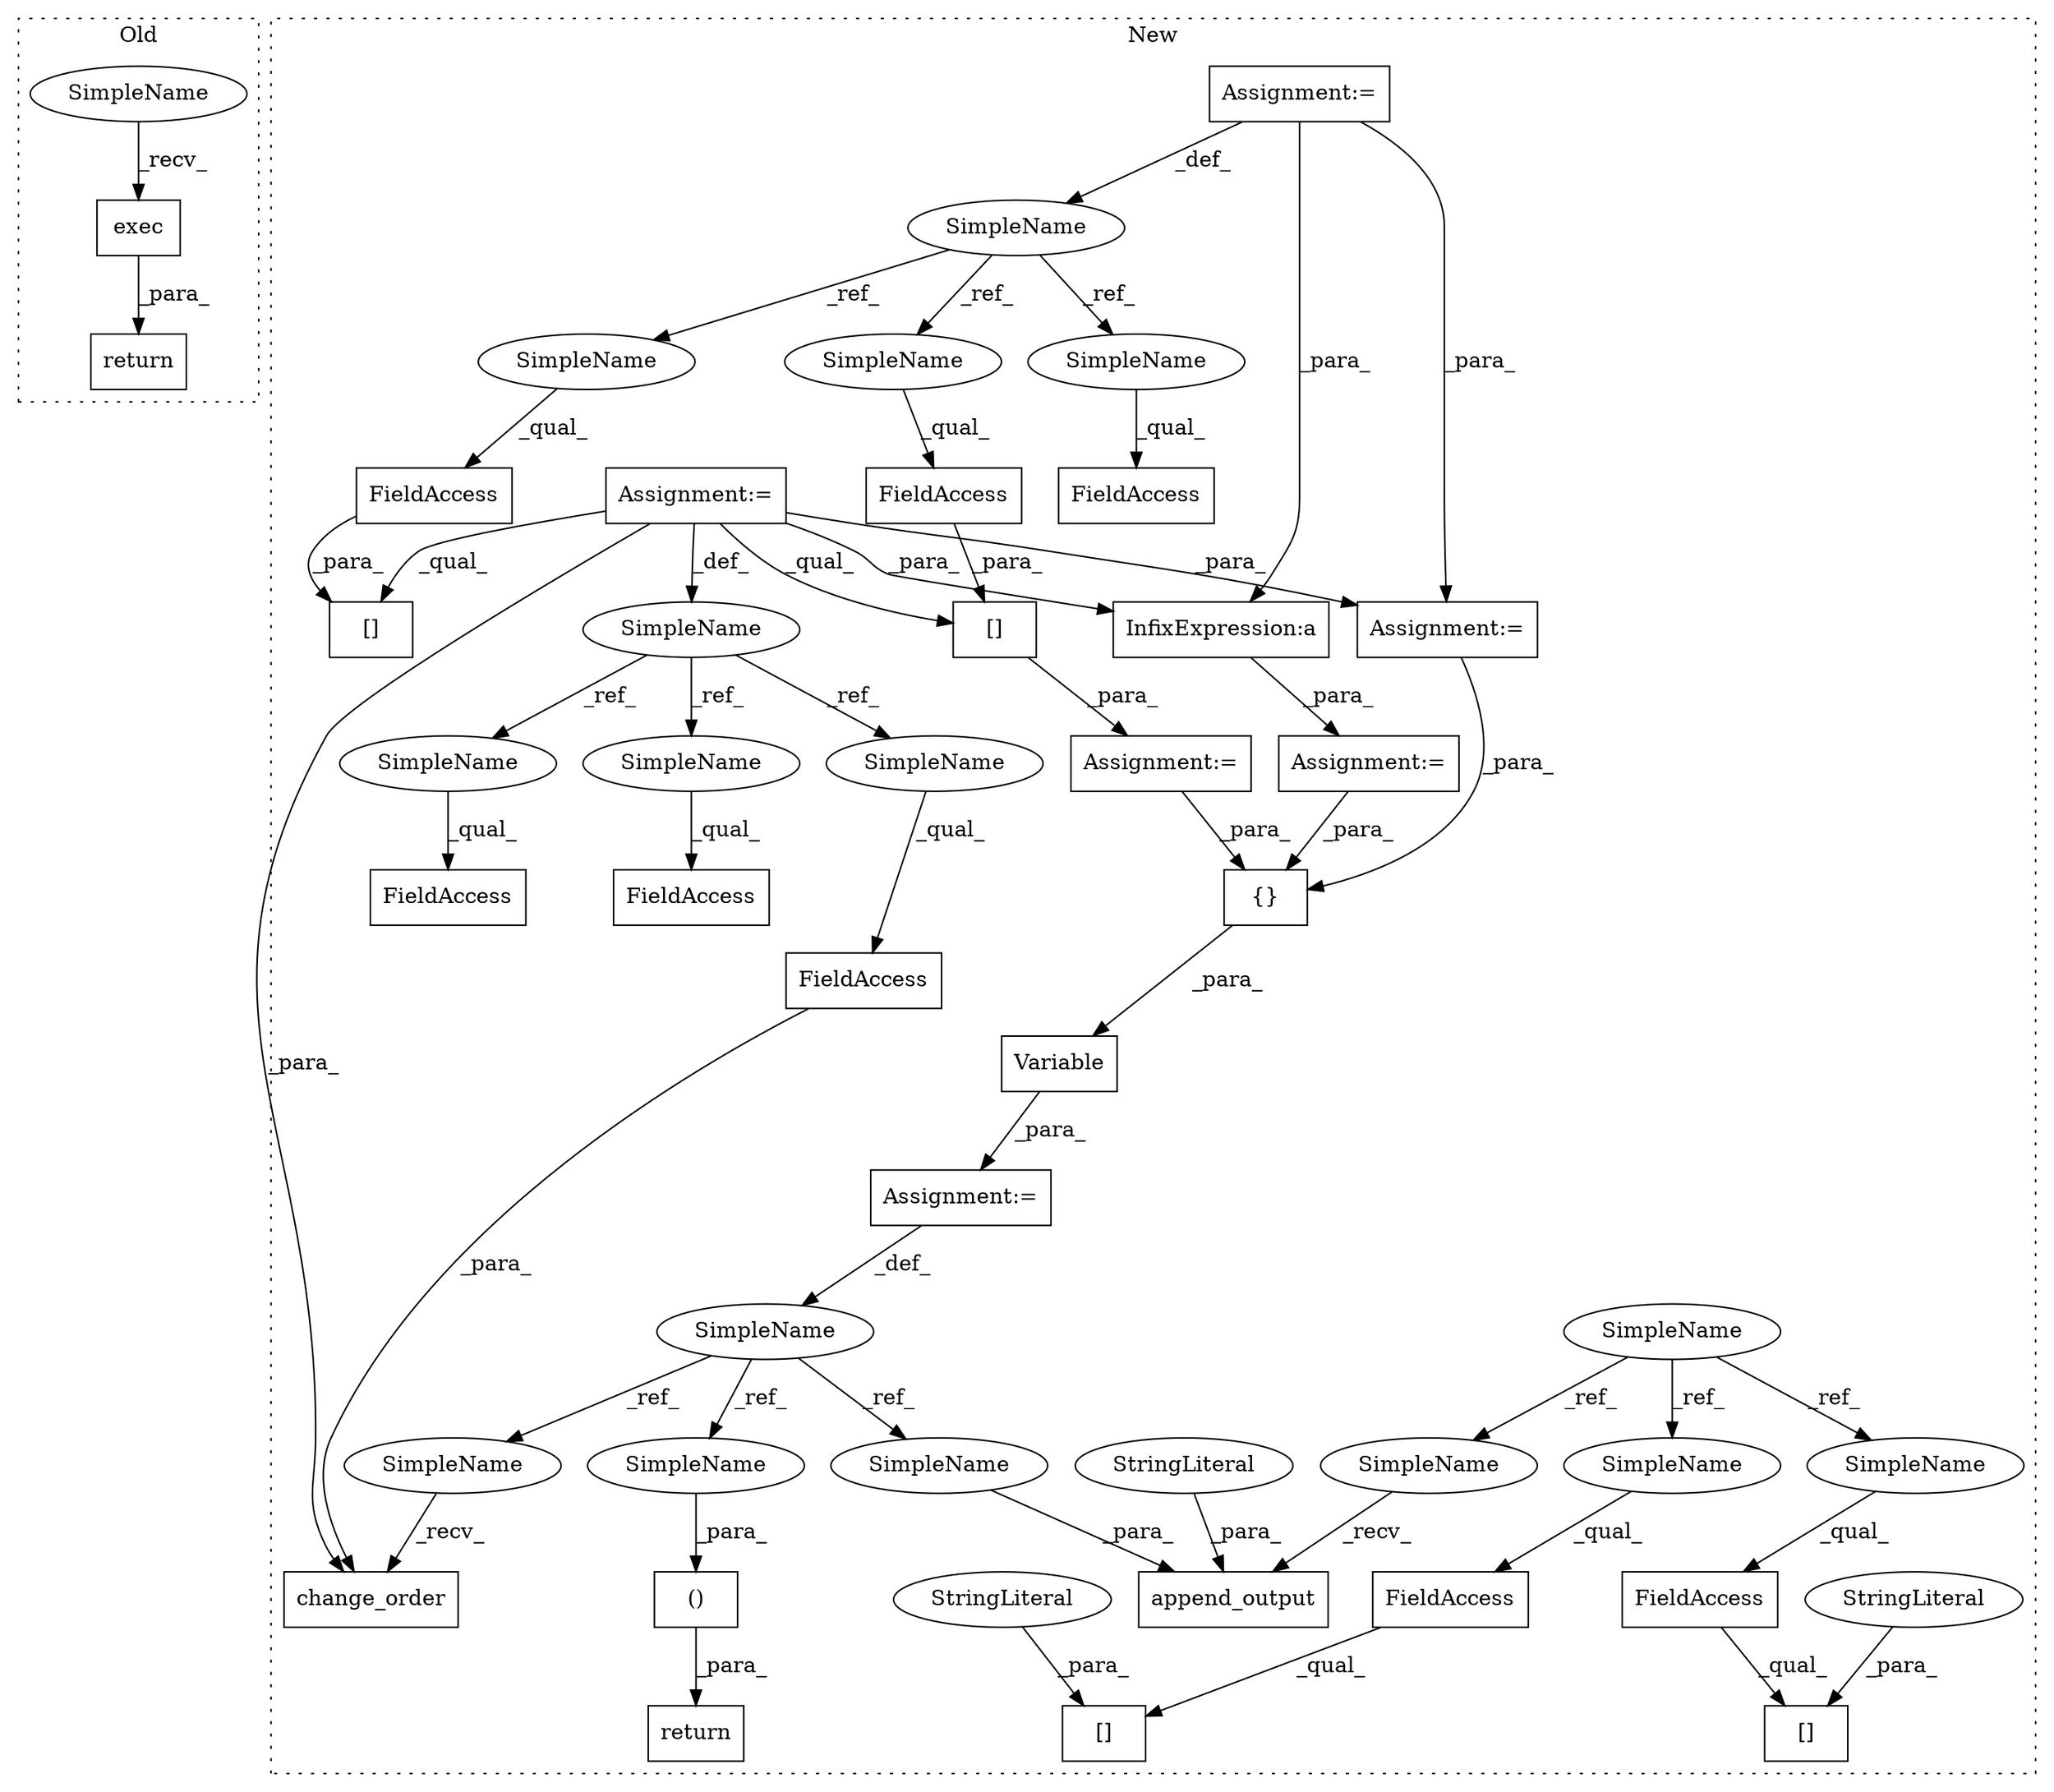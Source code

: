 digraph G {
subgraph cluster0 {
1 [label="exec" a="32" s="562" l="6" shape="box"];
9 [label="return" a="41" s="550" l="7" shape="box"];
44 [label="SimpleName" a="42" s="557" l="4" shape="ellipse"];
label = "Old";
style="dotted";
}
subgraph cluster1 {
2 [label="return" a="41" s="1085" l="12" shape="box"];
3 [label="()" a="106" s="1097" l="25" shape="box"];
4 [label="Variable" a="32" s="901,988" l="9,1" shape="box"];
5 [label="append_output" a="32" s="1059,1078" l="14,1" shape="box"];
6 [label="SimpleName" a="42" s="899" l="1" shape="ellipse"];
7 [label="StringLiteral" a="45" s="1073" l="3" shape="ellipse"];
8 [label="Assignment:=" a="7" s="900" l="1" shape="box"];
10 [label="Assignment:=" a="7" s="590" l="4" shape="box"];
11 [label="[]" a="2" s="845,864" l="13,1" shape="box"];
12 [label="SimpleName" a="42" s="501" l="4" shape="ellipse"];
13 [label="FieldAccess" a="22" s="816" l="15" shape="box"];
14 [label="FieldAccess" a="22" s="954" l="15" shape="box"];
15 [label="Assignment:=" a="7" s="872" l="1" shape="box"];
16 [label="{}" a="4" s="919,977" l="1,1" shape="box"];
17 [label="[]" a="2" s="873,892" l="13,1" shape="box"];
18 [label="FieldAccess" a="22" s="858" l="6" shape="box"];
19 [label="SimpleName" a="42" s="590" l="4" shape="ellipse"];
20 [label="FieldAccess" a="22" s="886" l="6" shape="box"];
21 [label="FieldAccess" a="22" s="782" l="6" shape="box"];
22 [label="Assignment:=" a="7" s="546" l="1" shape="box"];
23 [label="FieldAccess" a="22" s="769" l="12" shape="box"];
24 [label="SimpleName" a="42" s="546" l="1" shape="ellipse"];
25 [label="FieldAccess" a="22" s="1010" l="7" shape="box"];
26 [label="InfixExpression:a" a="27" s="789" l="3" shape="box"];
27 [label="Assignment:=" a="7" s="766" l="1" shape="box"];
28 [label="Assignment:=" a="7" s="738" l="1" shape="box"];
29 [label="[]" a="2" s="954,973" l="16,1" shape="box"];
30 [label="change_order" a="32" s="997,1017" l="13,1" shape="box"];
31 [label="[]" a="2" s="816,835" l="16,1" shape="box"];
32 [label="StringLiteral" a="45" s="970" l="3" shape="ellipse"];
33 [label="StringLiteral" a="45" s="832" l="3" shape="ellipse"];
34 [label="FieldAccess" a="22" s="739" l="12" shape="box"];
35 [label="SimpleName" a="42" s="995" l="1" shape="ellipse"];
36 [label="SimpleName" a="42" s="1121" l="1" shape="ellipse"];
37 [label="SimpleName" a="42" s="1077" l="1" shape="ellipse"];
38 [label="SimpleName" a="42" s="739" l="1" shape="ellipse"];
39 [label="SimpleName" a="42" s="1010" l="1" shape="ellipse"];
40 [label="SimpleName" a="42" s="769" l="1" shape="ellipse"];
41 [label="SimpleName" a="42" s="816" l="4" shape="ellipse"];
42 [label="SimpleName" a="42" s="1054" l="4" shape="ellipse"];
43 [label="SimpleName" a="42" s="954" l="4" shape="ellipse"];
45 [label="SimpleName" a="42" s="782" l="4" shape="ellipse"];
46 [label="SimpleName" a="42" s="858" l="4" shape="ellipse"];
47 [label="SimpleName" a="42" s="886" l="4" shape="ellipse"];
label = "New";
style="dotted";
}
1 -> 9 [label="_para_"];
3 -> 2 [label="_para_"];
4 -> 8 [label="_para_"];
6 -> 36 [label="_ref_"];
6 -> 35 [label="_ref_"];
6 -> 37 [label="_ref_"];
7 -> 5 [label="_para_"];
8 -> 6 [label="_def_"];
10 -> 26 [label="_para_"];
10 -> 28 [label="_para_"];
10 -> 19 [label="_def_"];
12 -> 42 [label="_ref_"];
12 -> 41 [label="_ref_"];
12 -> 43 [label="_ref_"];
13 -> 31 [label="_qual_"];
14 -> 29 [label="_qual_"];
15 -> 16 [label="_para_"];
16 -> 4 [label="_para_"];
17 -> 15 [label="_para_"];
18 -> 11 [label="_para_"];
19 -> 45 [label="_ref_"];
19 -> 46 [label="_ref_"];
19 -> 47 [label="_ref_"];
20 -> 17 [label="_para_"];
22 -> 24 [label="_def_"];
22 -> 28 [label="_para_"];
22 -> 30 [label="_para_"];
22 -> 26 [label="_para_"];
22 -> 17 [label="_qual_"];
22 -> 11 [label="_qual_"];
24 -> 40 [label="_ref_"];
24 -> 38 [label="_ref_"];
24 -> 39 [label="_ref_"];
25 -> 30 [label="_para_"];
26 -> 27 [label="_para_"];
27 -> 16 [label="_para_"];
28 -> 16 [label="_para_"];
32 -> 29 [label="_para_"];
33 -> 31 [label="_para_"];
35 -> 30 [label="_recv_"];
36 -> 3 [label="_para_"];
37 -> 5 [label="_para_"];
38 -> 34 [label="_qual_"];
39 -> 25 [label="_qual_"];
40 -> 23 [label="_qual_"];
41 -> 13 [label="_qual_"];
42 -> 5 [label="_recv_"];
43 -> 14 [label="_qual_"];
44 -> 1 [label="_recv_"];
45 -> 21 [label="_qual_"];
46 -> 18 [label="_qual_"];
47 -> 20 [label="_qual_"];
}